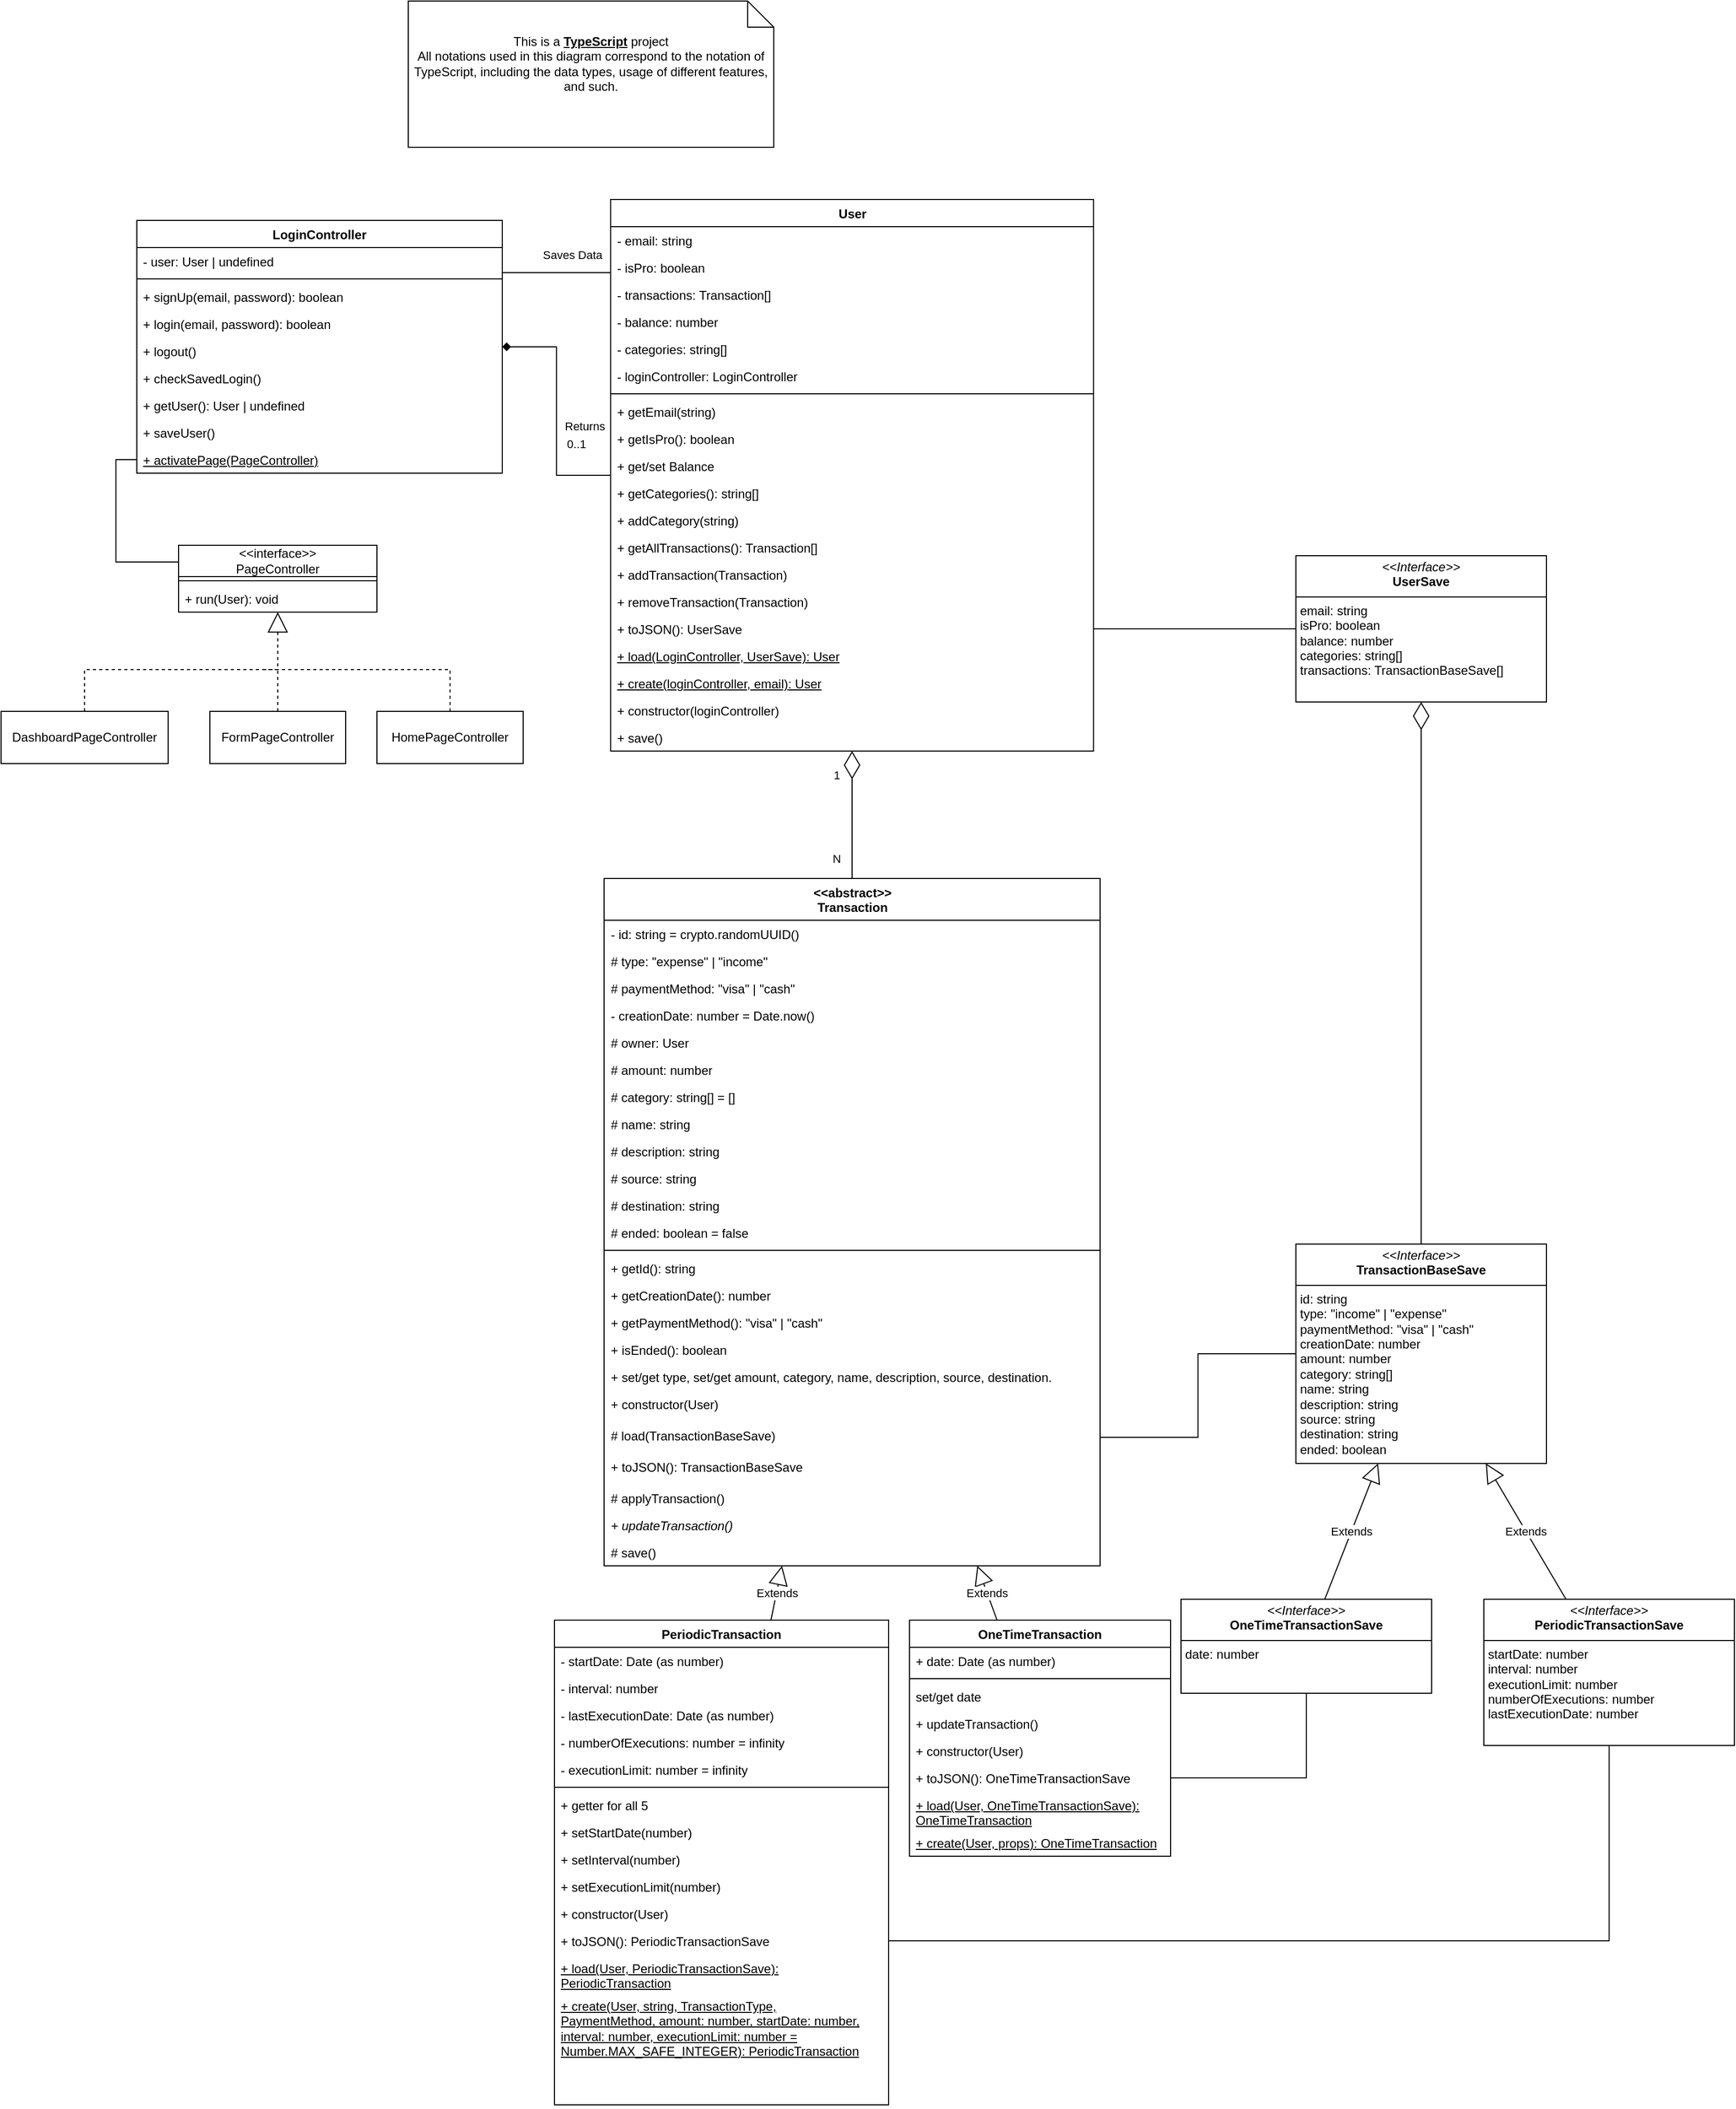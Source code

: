 <mxfile version="24.4.2" type="github">
  <diagram id="C5RBs43oDa-KdzZeNtuy" name="Page-1">
    <mxGraphModel dx="2116" dy="933" grid="1" gridSize="10" guides="1" tooltips="1" connect="1" arrows="1" fold="1" page="1" pageScale="1" pageWidth="827" pageHeight="1169" math="0" shadow="0">
      <root>
        <mxCell id="WIyWlLk6GJQsqaUBKTNV-0" />
        <mxCell id="WIyWlLk6GJQsqaUBKTNV-1" parent="WIyWlLk6GJQsqaUBKTNV-0" />
        <mxCell id="qeCgsQrjXM8rQXqWp_c4-9" value="&amp;lt;&amp;lt;abstract&amp;gt;&amp;gt;&lt;br&gt;Transaction" style="swimlane;fontStyle=1;align=center;verticalAlign=top;childLayout=stackLayout;horizontal=1;startSize=40;horizontalStack=0;resizeParent=1;resizeParentMax=0;resizeLast=0;collapsible=1;marginBottom=0;whiteSpace=wrap;html=1;" parent="WIyWlLk6GJQsqaUBKTNV-1" vertex="1">
          <mxGeometry x="237.5" y="840" width="475" height="658" as="geometry" />
        </mxCell>
        <mxCell id="qeCgsQrjXM8rQXqWp_c4-39" value="- id: string = crypto.randomUUID()" style="text;strokeColor=none;fillColor=none;align=left;verticalAlign=top;spacingLeft=4;spacingRight=4;overflow=hidden;rotatable=0;points=[[0,0.5],[1,0.5]];portConstraint=eastwest;whiteSpace=wrap;html=1;" parent="qeCgsQrjXM8rQXqWp_c4-9" vertex="1">
          <mxGeometry y="40" width="475" height="26" as="geometry" />
        </mxCell>
        <mxCell id="qeCgsQrjXM8rQXqWp_c4-34" value="# type: &quot;expense&quot; | &quot;income&quot;" style="text;strokeColor=none;fillColor=none;align=left;verticalAlign=top;spacingLeft=4;spacingRight=4;overflow=hidden;rotatable=0;points=[[0,0.5],[1,0.5]];portConstraint=eastwest;whiteSpace=wrap;html=1;" parent="qeCgsQrjXM8rQXqWp_c4-9" vertex="1">
          <mxGeometry y="66" width="475" height="26" as="geometry" />
        </mxCell>
        <mxCell id="qeCgsQrjXM8rQXqWp_c4-33" value="# paymentMethod: &quot;visa&quot; | &quot;cash&quot;" style="text;strokeColor=none;fillColor=none;align=left;verticalAlign=top;spacingLeft=4;spacingRight=4;overflow=hidden;rotatable=0;points=[[0,0.5],[1,0.5]];portConstraint=eastwest;whiteSpace=wrap;html=1;" parent="qeCgsQrjXM8rQXqWp_c4-9" vertex="1">
          <mxGeometry y="92" width="475" height="26" as="geometry" />
        </mxCell>
        <mxCell id="qeCgsQrjXM8rQXqWp_c4-4" value="- creationDate: number = Date.now()" style="text;strokeColor=none;fillColor=none;align=left;verticalAlign=top;spacingLeft=4;spacingRight=4;overflow=hidden;rotatable=0;points=[[0,0.5],[1,0.5]];portConstraint=eastwest;whiteSpace=wrap;html=1;" parent="qeCgsQrjXM8rQXqWp_c4-9" vertex="1">
          <mxGeometry y="118" width="475" height="26" as="geometry" />
        </mxCell>
        <mxCell id="qeCgsQrjXM8rQXqWp_c4-85" value="# owner: User" style="text;strokeColor=none;fillColor=none;align=left;verticalAlign=top;spacingLeft=4;spacingRight=4;overflow=hidden;rotatable=0;points=[[0,0.5],[1,0.5]];portConstraint=eastwest;whiteSpace=wrap;html=1;" parent="qeCgsQrjXM8rQXqWp_c4-9" vertex="1">
          <mxGeometry y="144" width="475" height="26" as="geometry" />
        </mxCell>
        <mxCell id="qeCgsQrjXM8rQXqWp_c4-10" value="# amount: number" style="text;strokeColor=none;fillColor=none;align=left;verticalAlign=top;spacingLeft=4;spacingRight=4;overflow=hidden;rotatable=0;points=[[0,0.5],[1,0.5]];portConstraint=eastwest;whiteSpace=wrap;html=1;" parent="qeCgsQrjXM8rQXqWp_c4-9" vertex="1">
          <mxGeometry y="170" width="475" height="26" as="geometry" />
        </mxCell>
        <mxCell id="qeCgsQrjXM8rQXqWp_c4-32" value="# category: string[] = []" style="text;strokeColor=none;fillColor=none;align=left;verticalAlign=top;spacingLeft=4;spacingRight=4;overflow=hidden;rotatable=0;points=[[0,0.5],[1,0.5]];portConstraint=eastwest;whiteSpace=wrap;html=1;" parent="qeCgsQrjXM8rQXqWp_c4-9" vertex="1">
          <mxGeometry y="196" width="475" height="26" as="geometry" />
        </mxCell>
        <mxCell id="qeCgsQrjXM8rQXqWp_c4-35" value="# name: string" style="text;strokeColor=none;fillColor=none;align=left;verticalAlign=top;spacingLeft=4;spacingRight=4;overflow=hidden;rotatable=0;points=[[0,0.5],[1,0.5]];portConstraint=eastwest;whiteSpace=wrap;html=1;" parent="qeCgsQrjXM8rQXqWp_c4-9" vertex="1">
          <mxGeometry y="222" width="475" height="26" as="geometry" />
        </mxCell>
        <mxCell id="qeCgsQrjXM8rQXqWp_c4-36" value="# description: string" style="text;strokeColor=none;fillColor=none;align=left;verticalAlign=top;spacingLeft=4;spacingRight=4;overflow=hidden;rotatable=0;points=[[0,0.5],[1,0.5]];portConstraint=eastwest;whiteSpace=wrap;html=1;" parent="qeCgsQrjXM8rQXqWp_c4-9" vertex="1">
          <mxGeometry y="248" width="475" height="26" as="geometry" />
        </mxCell>
        <mxCell id="qeCgsQrjXM8rQXqWp_c4-37" value="# source: string" style="text;strokeColor=none;fillColor=none;align=left;verticalAlign=top;spacingLeft=4;spacingRight=4;overflow=hidden;rotatable=0;points=[[0,0.5],[1,0.5]];portConstraint=eastwest;whiteSpace=wrap;html=1;" parent="qeCgsQrjXM8rQXqWp_c4-9" vertex="1">
          <mxGeometry y="274" width="475" height="26" as="geometry" />
        </mxCell>
        <mxCell id="qeCgsQrjXM8rQXqWp_c4-38" value="# destination: string" style="text;strokeColor=none;fillColor=none;align=left;verticalAlign=top;spacingLeft=4;spacingRight=4;overflow=hidden;rotatable=0;points=[[0,0.5],[1,0.5]];portConstraint=eastwest;whiteSpace=wrap;html=1;" parent="qeCgsQrjXM8rQXqWp_c4-9" vertex="1">
          <mxGeometry y="300" width="475" height="26" as="geometry" />
        </mxCell>
        <mxCell id="KKIXsnw3pcvj2r7BcClb-3" value="# ended: boolean = false" style="text;strokeColor=none;fillColor=none;align=left;verticalAlign=top;spacingLeft=4;spacingRight=4;overflow=hidden;rotatable=0;points=[[0,0.5],[1,0.5]];portConstraint=eastwest;whiteSpace=wrap;html=1;" parent="qeCgsQrjXM8rQXqWp_c4-9" vertex="1">
          <mxGeometry y="326" width="475" height="26" as="geometry" />
        </mxCell>
        <mxCell id="qeCgsQrjXM8rQXqWp_c4-11" value="" style="line;strokeWidth=1;fillColor=none;align=left;verticalAlign=middle;spacingTop=-1;spacingLeft=3;spacingRight=3;rotatable=0;labelPosition=right;points=[];portConstraint=eastwest;strokeColor=inherit;" parent="qeCgsQrjXM8rQXqWp_c4-9" vertex="1">
          <mxGeometry y="352" width="475" height="8" as="geometry" />
        </mxCell>
        <mxCell id="qeCgsQrjXM8rQXqWp_c4-79" value="+ getId(): string" style="text;strokeColor=none;fillColor=none;align=left;verticalAlign=top;spacingLeft=4;spacingRight=4;overflow=hidden;rotatable=0;points=[[0,0.5],[1,0.5]];portConstraint=eastwest;whiteSpace=wrap;html=1;" parent="qeCgsQrjXM8rQXqWp_c4-9" vertex="1">
          <mxGeometry y="360" width="475" height="26" as="geometry" />
        </mxCell>
        <mxCell id="qeCgsQrjXM8rQXqWp_c4-12" value="+ getCreationDate(): number" style="text;strokeColor=none;fillColor=none;align=left;verticalAlign=top;spacingLeft=4;spacingRight=4;overflow=hidden;rotatable=0;points=[[0,0.5],[1,0.5]];portConstraint=eastwest;whiteSpace=wrap;html=1;" parent="qeCgsQrjXM8rQXqWp_c4-9" vertex="1">
          <mxGeometry y="386" width="475" height="26" as="geometry" />
        </mxCell>
        <mxCell id="qeCgsQrjXM8rQXqWp_c4-80" value="+ getPaymentMethod(): &quot;visa&quot; | &quot;cash&quot;" style="text;strokeColor=none;fillColor=none;align=left;verticalAlign=top;spacingLeft=4;spacingRight=4;overflow=hidden;rotatable=0;points=[[0,0.5],[1,0.5]];portConstraint=eastwest;whiteSpace=wrap;html=1;" parent="qeCgsQrjXM8rQXqWp_c4-9" vertex="1">
          <mxGeometry y="412" width="475" height="26" as="geometry" />
        </mxCell>
        <mxCell id="KKIXsnw3pcvj2r7BcClb-4" value="+ isEnded(): boolean" style="text;strokeColor=none;fillColor=none;align=left;verticalAlign=top;spacingLeft=4;spacingRight=4;overflow=hidden;rotatable=0;points=[[0,0.5],[1,0.5]];portConstraint=eastwest;whiteSpace=wrap;html=1;" parent="qeCgsQrjXM8rQXqWp_c4-9" vertex="1">
          <mxGeometry y="438" width="475" height="26" as="geometry" />
        </mxCell>
        <mxCell id="qeCgsQrjXM8rQXqWp_c4-104" value="+ set/get type, set/get amount, category, name, description, source, destination." style="text;strokeColor=none;fillColor=none;align=left;verticalAlign=top;spacingLeft=4;spacingRight=4;overflow=hidden;rotatable=0;points=[[0,0.5],[1,0.5]];portConstraint=eastwest;whiteSpace=wrap;html=1;" parent="qeCgsQrjXM8rQXqWp_c4-9" vertex="1">
          <mxGeometry y="464" width="475" height="26" as="geometry" />
        </mxCell>
        <mxCell id="qeCgsQrjXM8rQXqWp_c4-84" value="+ constructor(User)" style="text;strokeColor=none;fillColor=none;align=left;verticalAlign=top;spacingLeft=4;spacingRight=4;overflow=hidden;rotatable=0;points=[[0,0.5],[1,0.5]];portConstraint=eastwest;whiteSpace=wrap;html=1;" parent="qeCgsQrjXM8rQXqWp_c4-9" vertex="1">
          <mxGeometry y="490" width="475" height="30" as="geometry" />
        </mxCell>
        <mxCell id="Cvs5bgIQsZd9wXdF9kbb-6" value="# load(TransactionBaseSave)" style="text;strokeColor=none;fillColor=none;align=left;verticalAlign=top;spacingLeft=4;spacingRight=4;overflow=hidden;rotatable=0;points=[[0,0.5],[1,0.5]];portConstraint=eastwest;whiteSpace=wrap;html=1;" vertex="1" parent="qeCgsQrjXM8rQXqWp_c4-9">
          <mxGeometry y="520" width="475" height="30" as="geometry" />
        </mxCell>
        <mxCell id="Cvs5bgIQsZd9wXdF9kbb-7" value="+ toJSON(): TransactionBaseSave" style="text;strokeColor=none;fillColor=none;align=left;verticalAlign=top;spacingLeft=4;spacingRight=4;overflow=hidden;rotatable=0;points=[[0,0.5],[1,0.5]];portConstraint=eastwest;whiteSpace=wrap;html=1;" vertex="1" parent="qeCgsQrjXM8rQXqWp_c4-9">
          <mxGeometry y="550" width="475" height="30" as="geometry" />
        </mxCell>
        <mxCell id="qeCgsQrjXM8rQXqWp_c4-83" value="# applyTransaction()" style="text;strokeColor=none;fillColor=none;align=left;verticalAlign=top;spacingLeft=4;spacingRight=4;overflow=hidden;rotatable=0;points=[[0,0.5],[1,0.5]];portConstraint=eastwest;whiteSpace=wrap;html=1;" parent="qeCgsQrjXM8rQXqWp_c4-9" vertex="1">
          <mxGeometry y="580" width="475" height="26" as="geometry" />
        </mxCell>
        <mxCell id="KKIXsnw3pcvj2r7BcClb-5" value="&lt;i&gt;+ updateTransaction()&lt;/i&gt;" style="text;strokeColor=none;fillColor=none;align=left;verticalAlign=top;spacingLeft=4;spacingRight=4;overflow=hidden;rotatable=0;points=[[0,0.5],[1,0.5]];portConstraint=eastwest;whiteSpace=wrap;html=1;" parent="qeCgsQrjXM8rQXqWp_c4-9" vertex="1">
          <mxGeometry y="606" width="475" height="26" as="geometry" />
        </mxCell>
        <mxCell id="qeCgsQrjXM8rQXqWp_c4-113" value="# save()" style="text;strokeColor=none;fillColor=none;align=left;verticalAlign=top;spacingLeft=4;spacingRight=4;overflow=hidden;rotatable=0;points=[[0,0.5],[1,0.5]];portConstraint=eastwest;whiteSpace=wrap;html=1;" parent="qeCgsQrjXM8rQXqWp_c4-9" vertex="1">
          <mxGeometry y="632" width="475" height="26" as="geometry" />
        </mxCell>
        <mxCell id="qeCgsQrjXM8rQXqWp_c4-40" value="User" style="swimlane;fontStyle=1;align=center;verticalAlign=top;childLayout=stackLayout;horizontal=1;startSize=26;horizontalStack=0;resizeParent=1;resizeParentMax=0;resizeLast=0;collapsible=1;marginBottom=0;whiteSpace=wrap;html=1;" parent="WIyWlLk6GJQsqaUBKTNV-1" vertex="1">
          <mxGeometry x="243.75" y="190" width="462.5" height="528" as="geometry" />
        </mxCell>
        <mxCell id="qeCgsQrjXM8rQXqWp_c4-41" value="- email: string" style="text;strokeColor=none;fillColor=none;align=left;verticalAlign=top;spacingLeft=4;spacingRight=4;overflow=hidden;rotatable=0;points=[[0,0.5],[1,0.5]];portConstraint=eastwest;whiteSpace=wrap;html=1;" parent="qeCgsQrjXM8rQXqWp_c4-40" vertex="1">
          <mxGeometry y="26" width="462.5" height="26" as="geometry" />
        </mxCell>
        <mxCell id="qeCgsQrjXM8rQXqWp_c4-45" value="- isPro: boolean" style="text;strokeColor=none;fillColor=none;align=left;verticalAlign=top;spacingLeft=4;spacingRight=4;overflow=hidden;rotatable=0;points=[[0,0.5],[1,0.5]];portConstraint=eastwest;whiteSpace=wrap;html=1;" parent="qeCgsQrjXM8rQXqWp_c4-40" vertex="1">
          <mxGeometry y="52" width="462.5" height="26" as="geometry" />
        </mxCell>
        <mxCell id="qeCgsQrjXM8rQXqWp_c4-46" value="- transactions: Transaction[]" style="text;strokeColor=none;fillColor=none;align=left;verticalAlign=top;spacingLeft=4;spacingRight=4;overflow=hidden;rotatable=0;points=[[0,0.5],[1,0.5]];portConstraint=eastwest;whiteSpace=wrap;html=1;" parent="qeCgsQrjXM8rQXqWp_c4-40" vertex="1">
          <mxGeometry y="78" width="462.5" height="26" as="geometry" />
        </mxCell>
        <mxCell id="qeCgsQrjXM8rQXqWp_c4-47" value="- balance: number" style="text;strokeColor=none;fillColor=none;align=left;verticalAlign=top;spacingLeft=4;spacingRight=4;overflow=hidden;rotatable=0;points=[[0,0.5],[1,0.5]];portConstraint=eastwest;whiteSpace=wrap;html=1;" parent="qeCgsQrjXM8rQXqWp_c4-40" vertex="1">
          <mxGeometry y="104" width="462.5" height="26" as="geometry" />
        </mxCell>
        <mxCell id="qeCgsQrjXM8rQXqWp_c4-51" value="- categories: string[]" style="text;strokeColor=none;fillColor=none;align=left;verticalAlign=top;spacingLeft=4;spacingRight=4;overflow=hidden;rotatable=0;points=[[0,0.5],[1,0.5]];portConstraint=eastwest;whiteSpace=wrap;html=1;" parent="qeCgsQrjXM8rQXqWp_c4-40" vertex="1">
          <mxGeometry y="130" width="462.5" height="26" as="geometry" />
        </mxCell>
        <mxCell id="qeCgsQrjXM8rQXqWp_c4-112" value="- loginController: LoginController" style="text;strokeColor=none;fillColor=none;align=left;verticalAlign=top;spacingLeft=4;spacingRight=4;overflow=hidden;rotatable=0;points=[[0,0.5],[1,0.5]];portConstraint=eastwest;whiteSpace=wrap;html=1;" parent="qeCgsQrjXM8rQXqWp_c4-40" vertex="1">
          <mxGeometry y="156" width="462.5" height="26" as="geometry" />
        </mxCell>
        <mxCell id="qeCgsQrjXM8rQXqWp_c4-42" value="" style="line;strokeWidth=1;fillColor=none;align=left;verticalAlign=middle;spacingTop=-1;spacingLeft=3;spacingRight=3;rotatable=0;labelPosition=right;points=[];portConstraint=eastwest;strokeColor=inherit;" parent="qeCgsQrjXM8rQXqWp_c4-40" vertex="1">
          <mxGeometry y="182" width="462.5" height="8" as="geometry" />
        </mxCell>
        <mxCell id="qeCgsQrjXM8rQXqWp_c4-43" value="+ getEmail(string)" style="text;strokeColor=none;fillColor=none;align=left;verticalAlign=top;spacingLeft=4;spacingRight=4;overflow=hidden;rotatable=0;points=[[0,0.5],[1,0.5]];portConstraint=eastwest;whiteSpace=wrap;html=1;" parent="qeCgsQrjXM8rQXqWp_c4-40" vertex="1">
          <mxGeometry y="190" width="462.5" height="26" as="geometry" />
        </mxCell>
        <mxCell id="qeCgsQrjXM8rQXqWp_c4-70" value="+ getIsPro(): boolean" style="text;strokeColor=none;fillColor=none;align=left;verticalAlign=top;spacingLeft=4;spacingRight=4;overflow=hidden;rotatable=0;points=[[0,0.5],[1,0.5]];portConstraint=eastwest;whiteSpace=wrap;html=1;" parent="qeCgsQrjXM8rQXqWp_c4-40" vertex="1">
          <mxGeometry y="216" width="462.5" height="26" as="geometry" />
        </mxCell>
        <mxCell id="qeCgsQrjXM8rQXqWp_c4-73" value="+ get/set Balance" style="text;strokeColor=none;fillColor=none;align=left;verticalAlign=top;spacingLeft=4;spacingRight=4;overflow=hidden;rotatable=0;points=[[0,0.5],[1,0.5]];portConstraint=eastwest;whiteSpace=wrap;html=1;" parent="qeCgsQrjXM8rQXqWp_c4-40" vertex="1">
          <mxGeometry y="242" width="462.5" height="26" as="geometry" />
        </mxCell>
        <mxCell id="qeCgsQrjXM8rQXqWp_c4-74" value="+ getCategories(): string[]" style="text;strokeColor=none;fillColor=none;align=left;verticalAlign=top;spacingLeft=4;spacingRight=4;overflow=hidden;rotatable=0;points=[[0,0.5],[1,0.5]];portConstraint=eastwest;whiteSpace=wrap;html=1;" parent="qeCgsQrjXM8rQXqWp_c4-40" vertex="1">
          <mxGeometry y="268" width="462.5" height="26" as="geometry" />
        </mxCell>
        <mxCell id="qeCgsQrjXM8rQXqWp_c4-75" value="+ addCategory(string)" style="text;strokeColor=none;fillColor=none;align=left;verticalAlign=top;spacingLeft=4;spacingRight=4;overflow=hidden;rotatable=0;points=[[0,0.5],[1,0.5]];portConstraint=eastwest;whiteSpace=wrap;html=1;" parent="qeCgsQrjXM8rQXqWp_c4-40" vertex="1">
          <mxGeometry y="294" width="462.5" height="26" as="geometry" />
        </mxCell>
        <mxCell id="qeCgsQrjXM8rQXqWp_c4-72" value="+ getAllTransactions(): Transaction[]" style="text;strokeColor=none;fillColor=none;align=left;verticalAlign=top;spacingLeft=4;spacingRight=4;overflow=hidden;rotatable=0;points=[[0,0.5],[1,0.5]];portConstraint=eastwest;whiteSpace=wrap;html=1;" parent="qeCgsQrjXM8rQXqWp_c4-40" vertex="1">
          <mxGeometry y="320" width="462.5" height="26" as="geometry" />
        </mxCell>
        <mxCell id="qeCgsQrjXM8rQXqWp_c4-76" value="+ addTransaction(Transaction)" style="text;strokeColor=none;fillColor=none;align=left;verticalAlign=top;spacingLeft=4;spacingRight=4;overflow=hidden;rotatable=0;points=[[0,0.5],[1,0.5]];portConstraint=eastwest;whiteSpace=wrap;html=1;" parent="qeCgsQrjXM8rQXqWp_c4-40" vertex="1">
          <mxGeometry y="346" width="462.5" height="26" as="geometry" />
        </mxCell>
        <mxCell id="qeCgsQrjXM8rQXqWp_c4-77" value="+ removeTransaction(Transaction)" style="text;strokeColor=none;fillColor=none;align=left;verticalAlign=top;spacingLeft=4;spacingRight=4;overflow=hidden;rotatable=0;points=[[0,0.5],[1,0.5]];portConstraint=eastwest;whiteSpace=wrap;html=1;" parent="qeCgsQrjXM8rQXqWp_c4-40" vertex="1">
          <mxGeometry y="372" width="462.5" height="26" as="geometry" />
        </mxCell>
        <mxCell id="Cvs5bgIQsZd9wXdF9kbb-0" value="+ toJSON(): UserSave" style="text;strokeColor=none;fillColor=none;align=left;verticalAlign=top;spacingLeft=4;spacingRight=4;overflow=hidden;rotatable=0;points=[[0,0.5],[1,0.5]];portConstraint=eastwest;whiteSpace=wrap;html=1;" vertex="1" parent="qeCgsQrjXM8rQXqWp_c4-40">
          <mxGeometry y="398" width="462.5" height="26" as="geometry" />
        </mxCell>
        <mxCell id="Cvs5bgIQsZd9wXdF9kbb-2" value="&lt;u&gt;+ load(LoginController, UserSave): User&lt;/u&gt;" style="text;strokeColor=none;fillColor=none;align=left;verticalAlign=top;spacingLeft=4;spacingRight=4;overflow=hidden;rotatable=0;points=[[0,0.5],[1,0.5]];portConstraint=eastwest;whiteSpace=wrap;html=1;" vertex="1" parent="qeCgsQrjXM8rQXqWp_c4-40">
          <mxGeometry y="424" width="462.5" height="26" as="geometry" />
        </mxCell>
        <mxCell id="KKIXsnw3pcvj2r7BcClb-0" value="&lt;u&gt;+ create(loginController, email): User&lt;/u&gt;" style="text;strokeColor=none;fillColor=none;align=left;verticalAlign=top;spacingLeft=4;spacingRight=4;overflow=hidden;rotatable=0;points=[[0,0.5],[1,0.5]];portConstraint=eastwest;whiteSpace=wrap;html=1;" parent="qeCgsQrjXM8rQXqWp_c4-40" vertex="1">
          <mxGeometry y="450" width="462.5" height="26" as="geometry" />
        </mxCell>
        <mxCell id="qeCgsQrjXM8rQXqWp_c4-102" value="+ constructor(loginController&lt;span style=&quot;background-color: initial;&quot;&gt;)&lt;/span&gt;" style="text;strokeColor=none;fillColor=none;align=left;verticalAlign=top;spacingLeft=4;spacingRight=4;overflow=hidden;rotatable=0;points=[[0,0.5],[1,0.5]];portConstraint=eastwest;whiteSpace=wrap;html=1;" parent="qeCgsQrjXM8rQXqWp_c4-40" vertex="1">
          <mxGeometry y="476" width="462.5" height="26" as="geometry" />
        </mxCell>
        <mxCell id="qeCgsQrjXM8rQXqWp_c4-114" value="+ save&lt;span style=&quot;background-color: initial;&quot;&gt;()&lt;/span&gt;" style="text;strokeColor=none;fillColor=none;align=left;verticalAlign=top;spacingLeft=4;spacingRight=4;overflow=hidden;rotatable=0;points=[[0,0.5],[1,0.5]];portConstraint=eastwest;whiteSpace=wrap;html=1;" parent="qeCgsQrjXM8rQXqWp_c4-40" vertex="1">
          <mxGeometry y="502" width="462.5" height="26" as="geometry" />
        </mxCell>
        <mxCell id="qeCgsQrjXM8rQXqWp_c4-50" value="" style="endArrow=diamondThin;endFill=0;endSize=24;html=1;rounded=0;" parent="WIyWlLk6GJQsqaUBKTNV-1" source="qeCgsQrjXM8rQXqWp_c4-9" target="qeCgsQrjXM8rQXqWp_c4-40" edge="1">
          <mxGeometry width="160" relative="1" as="geometry">
            <mxPoint x="360" y="500" as="sourcePoint" />
            <mxPoint x="520" y="500" as="targetPoint" />
          </mxGeometry>
        </mxCell>
        <mxCell id="qeCgsQrjXM8rQXqWp_c4-97" value="1" style="edgeLabel;html=1;align=center;verticalAlign=middle;resizable=0;points=[];" parent="qeCgsQrjXM8rQXqWp_c4-50" vertex="1" connectable="0">
          <mxGeometry x="0.782" relative="1" as="geometry">
            <mxPoint x="-15" y="9" as="offset" />
          </mxGeometry>
        </mxCell>
        <mxCell id="qeCgsQrjXM8rQXqWp_c4-98" value="N" style="edgeLabel;html=1;align=center;verticalAlign=middle;resizable=0;points=[];" parent="qeCgsQrjXM8rQXqWp_c4-50" vertex="1" connectable="0">
          <mxGeometry x="-0.873" y="-1" relative="1" as="geometry">
            <mxPoint x="-16" y="-12" as="offset" />
          </mxGeometry>
        </mxCell>
        <mxCell id="qeCgsQrjXM8rQXqWp_c4-52" value="PeriodicTransaction" style="swimlane;fontStyle=1;align=center;verticalAlign=top;childLayout=stackLayout;horizontal=1;startSize=26;horizontalStack=0;resizeParent=1;resizeParentMax=0;resizeLast=0;collapsible=1;marginBottom=0;whiteSpace=wrap;html=1;" parent="WIyWlLk6GJQsqaUBKTNV-1" vertex="1">
          <mxGeometry x="190" y="1550" width="320" height="464" as="geometry" />
        </mxCell>
        <mxCell id="qeCgsQrjXM8rQXqWp_c4-53" value="- startDate: Date (as number)" style="text;strokeColor=none;fillColor=none;align=left;verticalAlign=top;spacingLeft=4;spacingRight=4;overflow=hidden;rotatable=0;points=[[0,0.5],[1,0.5]];portConstraint=eastwest;whiteSpace=wrap;html=1;" parent="qeCgsQrjXM8rQXqWp_c4-52" vertex="1">
          <mxGeometry y="26" width="320" height="26" as="geometry" />
        </mxCell>
        <mxCell id="qeCgsQrjXM8rQXqWp_c4-56" value="- interval: number" style="text;strokeColor=none;fillColor=none;align=left;verticalAlign=top;spacingLeft=4;spacingRight=4;overflow=hidden;rotatable=0;points=[[0,0.5],[1,0.5]];portConstraint=eastwest;whiteSpace=wrap;html=1;" parent="qeCgsQrjXM8rQXqWp_c4-52" vertex="1">
          <mxGeometry y="52" width="320" height="26" as="geometry" />
        </mxCell>
        <mxCell id="KKIXsnw3pcvj2r7BcClb-2" value="- lastExecutionDate: Date (as number)" style="text;strokeColor=none;fillColor=none;align=left;verticalAlign=top;spacingLeft=4;spacingRight=4;overflow=hidden;rotatable=0;points=[[0,0.5],[1,0.5]];portConstraint=eastwest;whiteSpace=wrap;html=1;" parent="qeCgsQrjXM8rQXqWp_c4-52" vertex="1">
          <mxGeometry y="78" width="320" height="26" as="geometry" />
        </mxCell>
        <mxCell id="KKIXsnw3pcvj2r7BcClb-1" value="- numberOfExecutions: number = infinity" style="text;strokeColor=none;fillColor=none;align=left;verticalAlign=top;spacingLeft=4;spacingRight=4;overflow=hidden;rotatable=0;points=[[0,0.5],[1,0.5]];portConstraint=eastwest;whiteSpace=wrap;html=1;" parent="qeCgsQrjXM8rQXqWp_c4-52" vertex="1">
          <mxGeometry y="104" width="320" height="26" as="geometry" />
        </mxCell>
        <mxCell id="qeCgsQrjXM8rQXqWp_c4-57" value="- executionLimit: number = infinity" style="text;strokeColor=none;fillColor=none;align=left;verticalAlign=top;spacingLeft=4;spacingRight=4;overflow=hidden;rotatable=0;points=[[0,0.5],[1,0.5]];portConstraint=eastwest;whiteSpace=wrap;html=1;" parent="qeCgsQrjXM8rQXqWp_c4-52" vertex="1">
          <mxGeometry y="130" width="320" height="26" as="geometry" />
        </mxCell>
        <mxCell id="qeCgsQrjXM8rQXqWp_c4-54" value="" style="line;strokeWidth=1;fillColor=none;align=left;verticalAlign=middle;spacingTop=-1;spacingLeft=3;spacingRight=3;rotatable=0;labelPosition=right;points=[];portConstraint=eastwest;strokeColor=inherit;" parent="qeCgsQrjXM8rQXqWp_c4-52" vertex="1">
          <mxGeometry y="156" width="320" height="8" as="geometry" />
        </mxCell>
        <mxCell id="qeCgsQrjXM8rQXqWp_c4-86" value="+ getter for all 5" style="text;strokeColor=none;fillColor=none;align=left;verticalAlign=top;spacingLeft=4;spacingRight=4;overflow=hidden;rotatable=0;points=[[0,0.5],[1,0.5]];portConstraint=eastwest;whiteSpace=wrap;html=1;" parent="qeCgsQrjXM8rQXqWp_c4-52" vertex="1">
          <mxGeometry y="164" width="320" height="26" as="geometry" />
        </mxCell>
        <mxCell id="Cvs5bgIQsZd9wXdF9kbb-21" value="+ setStartDate(number)" style="text;strokeColor=none;fillColor=none;align=left;verticalAlign=top;spacingLeft=4;spacingRight=4;overflow=hidden;rotatable=0;points=[[0,0.5],[1,0.5]];portConstraint=eastwest;whiteSpace=wrap;html=1;" vertex="1" parent="qeCgsQrjXM8rQXqWp_c4-52">
          <mxGeometry y="190" width="320" height="26" as="geometry" />
        </mxCell>
        <mxCell id="KKIXsnw3pcvj2r7BcClb-6" value="+ setInterval(number)" style="text;strokeColor=none;fillColor=none;align=left;verticalAlign=top;spacingLeft=4;spacingRight=4;overflow=hidden;rotatable=0;points=[[0,0.5],[1,0.5]];portConstraint=eastwest;whiteSpace=wrap;html=1;" parent="qeCgsQrjXM8rQXqWp_c4-52" vertex="1">
          <mxGeometry y="216" width="320" height="26" as="geometry" />
        </mxCell>
        <mxCell id="KKIXsnw3pcvj2r7BcClb-7" value="+ setExecutionLimit(number)" style="text;strokeColor=none;fillColor=none;align=left;verticalAlign=top;spacingLeft=4;spacingRight=4;overflow=hidden;rotatable=0;points=[[0,0.5],[1,0.5]];portConstraint=eastwest;whiteSpace=wrap;html=1;" parent="qeCgsQrjXM8rQXqWp_c4-52" vertex="1">
          <mxGeometry y="242" width="320" height="26" as="geometry" />
        </mxCell>
        <mxCell id="Cvs5bgIQsZd9wXdF9kbb-22" value="+ constructor(User)" style="text;strokeColor=none;fillColor=none;align=left;verticalAlign=top;spacingLeft=4;spacingRight=4;overflow=hidden;rotatable=0;points=[[0,0.5],[1,0.5]];portConstraint=eastwest;whiteSpace=wrap;html=1;" vertex="1" parent="qeCgsQrjXM8rQXqWp_c4-52">
          <mxGeometry y="268" width="320" height="26" as="geometry" />
        </mxCell>
        <mxCell id="Cvs5bgIQsZd9wXdF9kbb-23" value="+ toJSON(): PeriodicTransactionSave" style="text;strokeColor=none;fillColor=none;align=left;verticalAlign=top;spacingLeft=4;spacingRight=4;overflow=hidden;rotatable=0;points=[[0,0.5],[1,0.5]];portConstraint=eastwest;whiteSpace=wrap;html=1;" vertex="1" parent="qeCgsQrjXM8rQXqWp_c4-52">
          <mxGeometry y="294" width="320" height="26" as="geometry" />
        </mxCell>
        <mxCell id="Cvs5bgIQsZd9wXdF9kbb-26" value="&lt;u&gt;+ load(User, PeriodicTransactionSave): PeriodicTransaction&lt;/u&gt;" style="text;strokeColor=none;fillColor=none;align=left;verticalAlign=top;spacingLeft=4;spacingRight=4;overflow=hidden;rotatable=0;points=[[0,0.5],[1,0.5]];portConstraint=eastwest;whiteSpace=wrap;html=1;" vertex="1" parent="qeCgsQrjXM8rQXqWp_c4-52">
          <mxGeometry y="320" width="320" height="36" as="geometry" />
        </mxCell>
        <mxCell id="KKIXsnw3pcvj2r7BcClb-9" value="&lt;div&gt;&lt;u&gt;+ create(User, string, TransactionType, PaymentMethod,&amp;nbsp;&lt;span style=&quot;background-color: initial;&quot;&gt;amount: number, startDate: number, interval: number, executionLimit: number = Number.MAX_SAFE_INTEGER&lt;/span&gt;&lt;span style=&quot;background-color: initial;&quot;&gt;): PeriodicTransaction&lt;/span&gt;&lt;/u&gt;&lt;/div&gt;" style="text;strokeColor=none;fillColor=none;align=left;verticalAlign=top;spacingLeft=4;spacingRight=4;overflow=hidden;rotatable=0;points=[[0,0.5],[1,0.5]];portConstraint=eastwest;whiteSpace=wrap;html=1;" parent="qeCgsQrjXM8rQXqWp_c4-52" vertex="1">
          <mxGeometry y="356" width="320" height="108" as="geometry" />
        </mxCell>
        <mxCell id="qeCgsQrjXM8rQXqWp_c4-58" value="OneTime&lt;span style=&quot;background-color: initial;&quot;&gt;Transaction&lt;/span&gt;" style="swimlane;fontStyle=1;align=center;verticalAlign=top;childLayout=stackLayout;horizontal=1;startSize=26;horizontalStack=0;resizeParent=1;resizeParentMax=0;resizeLast=0;collapsible=1;marginBottom=0;whiteSpace=wrap;html=1;" parent="WIyWlLk6GJQsqaUBKTNV-1" vertex="1">
          <mxGeometry x="530" y="1550" width="250" height="226" as="geometry" />
        </mxCell>
        <mxCell id="qeCgsQrjXM8rQXqWp_c4-59" value="+ date: Date (as number)" style="text;strokeColor=none;fillColor=none;align=left;verticalAlign=top;spacingLeft=4;spacingRight=4;overflow=hidden;rotatable=0;points=[[0,0.5],[1,0.5]];portConstraint=eastwest;whiteSpace=wrap;html=1;" parent="qeCgsQrjXM8rQXqWp_c4-58" vertex="1">
          <mxGeometry y="26" width="250" height="26" as="geometry" />
        </mxCell>
        <mxCell id="qeCgsQrjXM8rQXqWp_c4-62" value="" style="line;strokeWidth=1;fillColor=none;align=left;verticalAlign=middle;spacingTop=-1;spacingLeft=3;spacingRight=3;rotatable=0;labelPosition=right;points=[];portConstraint=eastwest;strokeColor=inherit;" parent="qeCgsQrjXM8rQXqWp_c4-58" vertex="1">
          <mxGeometry y="52" width="250" height="8" as="geometry" />
        </mxCell>
        <mxCell id="qeCgsQrjXM8rQXqWp_c4-63" value="set/get date" style="text;strokeColor=none;fillColor=none;align=left;verticalAlign=top;spacingLeft=4;spacingRight=4;overflow=hidden;rotatable=0;points=[[0,0.5],[1,0.5]];portConstraint=eastwest;whiteSpace=wrap;html=1;" parent="qeCgsQrjXM8rQXqWp_c4-58" vertex="1">
          <mxGeometry y="60" width="250" height="26" as="geometry" />
        </mxCell>
        <mxCell id="Cvs5bgIQsZd9wXdF9kbb-16" value="+ updateTransaction()" style="text;strokeColor=none;fillColor=none;align=left;verticalAlign=top;spacingLeft=4;spacingRight=4;overflow=hidden;rotatable=0;points=[[0,0.5],[1,0.5]];portConstraint=eastwest;whiteSpace=wrap;html=1;" vertex="1" parent="qeCgsQrjXM8rQXqWp_c4-58">
          <mxGeometry y="86" width="250" height="26" as="geometry" />
        </mxCell>
        <mxCell id="Cvs5bgIQsZd9wXdF9kbb-17" value="+ constructor(User)" style="text;strokeColor=none;fillColor=none;align=left;verticalAlign=top;spacingLeft=4;spacingRight=4;overflow=hidden;rotatable=0;points=[[0,0.5],[1,0.5]];portConstraint=eastwest;whiteSpace=wrap;html=1;" vertex="1" parent="qeCgsQrjXM8rQXqWp_c4-58">
          <mxGeometry y="112" width="250" height="26" as="geometry" />
        </mxCell>
        <mxCell id="Cvs5bgIQsZd9wXdF9kbb-18" value="+ toJSON(): OneTimeTransactionSave" style="text;strokeColor=none;fillColor=none;align=left;verticalAlign=top;spacingLeft=4;spacingRight=4;overflow=hidden;rotatable=0;points=[[0,0.5],[1,0.5]];portConstraint=eastwest;whiteSpace=wrap;html=1;" vertex="1" parent="qeCgsQrjXM8rQXqWp_c4-58">
          <mxGeometry y="138" width="250" height="26" as="geometry" />
        </mxCell>
        <mxCell id="Cvs5bgIQsZd9wXdF9kbb-25" value="&lt;u&gt;+ load(User, OneTimeTransactionSave): OneTimeTransaction&lt;/u&gt;" style="text;strokeColor=none;fillColor=none;align=left;verticalAlign=top;spacingLeft=4;spacingRight=4;overflow=hidden;rotatable=0;points=[[0,0.5],[1,0.5]];portConstraint=eastwest;whiteSpace=wrap;html=1;" vertex="1" parent="qeCgsQrjXM8rQXqWp_c4-58">
          <mxGeometry y="164" width="250" height="36" as="geometry" />
        </mxCell>
        <mxCell id="KKIXsnw3pcvj2r7BcClb-11" value="&lt;div&gt;&lt;u&gt;+ create(User, props&lt;/u&gt;&lt;u style=&quot;background-color: initial;&quot;&gt;): OneTimeTransaction&lt;/u&gt;&lt;/div&gt;" style="text;strokeColor=none;fillColor=none;align=left;verticalAlign=top;spacingLeft=4;spacingRight=4;overflow=hidden;rotatable=0;points=[[0,0.5],[1,0.5]];portConstraint=eastwest;whiteSpace=wrap;html=1;" parent="qeCgsQrjXM8rQXqWp_c4-58" vertex="1">
          <mxGeometry y="200" width="250" height="26" as="geometry" />
        </mxCell>
        <mxCell id="qeCgsQrjXM8rQXqWp_c4-66" value="Extends" style="endArrow=block;endSize=16;endFill=0;html=1;rounded=0;" parent="WIyWlLk6GJQsqaUBKTNV-1" source="qeCgsQrjXM8rQXqWp_c4-52" target="qeCgsQrjXM8rQXqWp_c4-9" edge="1">
          <mxGeometry width="160" relative="1" as="geometry">
            <mxPoint x="390" y="1270" as="sourcePoint" />
            <mxPoint x="550" y="1270" as="targetPoint" />
          </mxGeometry>
        </mxCell>
        <mxCell id="qeCgsQrjXM8rQXqWp_c4-67" value="Extends" style="endArrow=block;endSize=16;endFill=0;html=1;rounded=0;" parent="WIyWlLk6GJQsqaUBKTNV-1" source="qeCgsQrjXM8rQXqWp_c4-58" target="qeCgsQrjXM8rQXqWp_c4-9" edge="1">
          <mxGeometry width="160" relative="1" as="geometry">
            <mxPoint x="395" y="1438" as="sourcePoint" />
            <mxPoint x="555" y="1438" as="targetPoint" />
          </mxGeometry>
        </mxCell>
        <mxCell id="qeCgsQrjXM8rQXqWp_c4-87" value="LoginController" style="swimlane;fontStyle=1;align=center;verticalAlign=top;childLayout=stackLayout;horizontal=1;startSize=26;horizontalStack=0;resizeParent=1;resizeParentMax=0;resizeLast=0;collapsible=1;marginBottom=0;whiteSpace=wrap;html=1;" parent="WIyWlLk6GJQsqaUBKTNV-1" vertex="1">
          <mxGeometry x="-210" y="210" width="350" height="242" as="geometry" />
        </mxCell>
        <mxCell id="qeCgsQrjXM8rQXqWp_c4-92" value="- user: User | undefined" style="text;strokeColor=none;fillColor=none;align=left;verticalAlign=top;spacingLeft=4;spacingRight=4;overflow=hidden;rotatable=0;points=[[0,0.5],[1,0.5]];portConstraint=eastwest;whiteSpace=wrap;html=1;" parent="qeCgsQrjXM8rQXqWp_c4-87" vertex="1">
          <mxGeometry y="26" width="350" height="26" as="geometry" />
        </mxCell>
        <mxCell id="qeCgsQrjXM8rQXqWp_c4-89" value="" style="line;strokeWidth=1;fillColor=none;align=left;verticalAlign=middle;spacingTop=-1;spacingLeft=3;spacingRight=3;rotatable=0;labelPosition=right;points=[];portConstraint=eastwest;strokeColor=inherit;" parent="qeCgsQrjXM8rQXqWp_c4-87" vertex="1">
          <mxGeometry y="52" width="350" height="8" as="geometry" />
        </mxCell>
        <mxCell id="qeCgsQrjXM8rQXqWp_c4-99" value="+ signUp(email, password): boolean" style="text;strokeColor=none;fillColor=none;align=left;verticalAlign=top;spacingLeft=4;spacingRight=4;overflow=hidden;rotatable=0;points=[[0,0.5],[1,0.5]];portConstraint=eastwest;whiteSpace=wrap;html=1;" parent="qeCgsQrjXM8rQXqWp_c4-87" vertex="1">
          <mxGeometry y="60" width="350" height="26" as="geometry" />
        </mxCell>
        <mxCell id="qeCgsQrjXM8rQXqWp_c4-91" value="+ login(email, password): boolean" style="text;strokeColor=none;fillColor=none;align=left;verticalAlign=top;spacingLeft=4;spacingRight=4;overflow=hidden;rotatable=0;points=[[0,0.5],[1,0.5]];portConstraint=eastwest;whiteSpace=wrap;html=1;" parent="qeCgsQrjXM8rQXqWp_c4-87" vertex="1">
          <mxGeometry y="86" width="350" height="26" as="geometry" />
        </mxCell>
        <mxCell id="qeCgsQrjXM8rQXqWp_c4-93" value="+ logout()" style="text;strokeColor=none;fillColor=none;align=left;verticalAlign=top;spacingLeft=4;spacingRight=4;overflow=hidden;rotatable=0;points=[[0,0.5],[1,0.5]];portConstraint=eastwest;whiteSpace=wrap;html=1;" parent="qeCgsQrjXM8rQXqWp_c4-87" vertex="1">
          <mxGeometry y="112" width="350" height="26" as="geometry" />
        </mxCell>
        <mxCell id="qeCgsQrjXM8rQXqWp_c4-94" value="+ checkSavedLogin()" style="text;strokeColor=none;fillColor=none;align=left;verticalAlign=top;spacingLeft=4;spacingRight=4;overflow=hidden;rotatable=0;points=[[0,0.5],[1,0.5]];portConstraint=eastwest;whiteSpace=wrap;html=1;" parent="qeCgsQrjXM8rQXqWp_c4-87" vertex="1">
          <mxGeometry y="138" width="350" height="26" as="geometry" />
        </mxCell>
        <mxCell id="qeCgsQrjXM8rQXqWp_c4-100" value="+ getUser(): User | undefined" style="text;strokeColor=none;fillColor=none;align=left;verticalAlign=top;spacingLeft=4;spacingRight=4;overflow=hidden;rotatable=0;points=[[0,0.5],[1,0.5]];portConstraint=eastwest;whiteSpace=wrap;html=1;" parent="qeCgsQrjXM8rQXqWp_c4-87" vertex="1">
          <mxGeometry y="164" width="350" height="26" as="geometry" />
        </mxCell>
        <mxCell id="qeCgsQrjXM8rQXqWp_c4-115" value="+ saveUser()" style="text;strokeColor=none;fillColor=none;align=left;verticalAlign=top;spacingLeft=4;spacingRight=4;overflow=hidden;rotatable=0;points=[[0,0.5],[1,0.5]];portConstraint=eastwest;whiteSpace=wrap;html=1;" parent="qeCgsQrjXM8rQXqWp_c4-87" vertex="1">
          <mxGeometry y="190" width="350" height="26" as="geometry" />
        </mxCell>
        <mxCell id="qeCgsQrjXM8rQXqWp_c4-117" value="&lt;u&gt;+ activatePage(PageController)&lt;/u&gt;" style="text;strokeColor=none;fillColor=none;align=left;verticalAlign=top;spacingLeft=4;spacingRight=4;overflow=hidden;rotatable=0;points=[[0,0.5],[1,0.5]];portConstraint=eastwest;whiteSpace=wrap;html=1;" parent="qeCgsQrjXM8rQXqWp_c4-87" vertex="1">
          <mxGeometry y="216" width="350" height="26" as="geometry" />
        </mxCell>
        <mxCell id="qeCgsQrjXM8rQXqWp_c4-95" value="Returns" style="endArrow=none;endFill=0;html=1;edgeStyle=orthogonalEdgeStyle;align=left;verticalAlign=top;rounded=0;startArrow=diamond;startFill=1;" parent="WIyWlLk6GJQsqaUBKTNV-1" source="qeCgsQrjXM8rQXqWp_c4-87" target="qeCgsQrjXM8rQXqWp_c4-40" edge="1">
          <mxGeometry x="0.015" y="6" relative="1" as="geometry">
            <mxPoint x="60" y="220" as="sourcePoint" />
            <mxPoint x="220" y="220" as="targetPoint" />
            <mxPoint as="offset" />
          </mxGeometry>
        </mxCell>
        <mxCell id="qeCgsQrjXM8rQXqWp_c4-96" value="0..1" style="edgeLabel;resizable=0;html=1;align=left;verticalAlign=bottom;" parent="qeCgsQrjXM8rQXqWp_c4-95" connectable="0" vertex="1">
          <mxGeometry x="-1" relative="1" as="geometry">
            <mxPoint x="60" y="101" as="offset" />
          </mxGeometry>
        </mxCell>
        <mxCell id="qeCgsQrjXM8rQXqWp_c4-109" value="Saves Data" style="endArrow=none;endFill=0;html=1;edgeStyle=orthogonalEdgeStyle;align=left;verticalAlign=top;rounded=0;" parent="WIyWlLk6GJQsqaUBKTNV-1" source="qeCgsQrjXM8rQXqWp_c4-40" target="qeCgsQrjXM8rQXqWp_c4-87" edge="1">
          <mxGeometry x="0.284" y="-30" relative="1" as="geometry">
            <mxPoint x="180" y="240" as="sourcePoint" />
            <mxPoint x="340" y="240" as="targetPoint" />
            <Array as="points">
              <mxPoint x="180" y="260" />
              <mxPoint x="180" y="260" />
            </Array>
            <mxPoint as="offset" />
          </mxGeometry>
        </mxCell>
        <mxCell id="qeCgsQrjXM8rQXqWp_c4-120" value="&amp;lt;&amp;lt;interface&amp;gt;&amp;gt;&lt;br&gt;PageController" style="swimlane;fontStyle=0;childLayout=stackLayout;horizontal=1;startSize=30;fillColor=none;horizontalStack=0;resizeParent=1;resizeParentMax=0;resizeLast=0;collapsible=1;marginBottom=0;whiteSpace=wrap;html=1;" parent="WIyWlLk6GJQsqaUBKTNV-1" vertex="1">
          <mxGeometry x="-170" y="521" width="190" height="64" as="geometry" />
        </mxCell>
        <mxCell id="qeCgsQrjXM8rQXqWp_c4-124" value="" style="line;strokeWidth=1;fillColor=none;align=left;verticalAlign=middle;spacingTop=-1;spacingLeft=3;spacingRight=3;rotatable=0;labelPosition=right;points=[];portConstraint=eastwest;strokeColor=inherit;" parent="qeCgsQrjXM8rQXqWp_c4-120" vertex="1">
          <mxGeometry y="30" width="190" height="8" as="geometry" />
        </mxCell>
        <mxCell id="qeCgsQrjXM8rQXqWp_c4-121" value="+ run(User): void" style="text;strokeColor=none;fillColor=none;align=left;verticalAlign=top;spacingLeft=4;spacingRight=4;overflow=hidden;rotatable=0;points=[[0,0.5],[1,0.5]];portConstraint=eastwest;whiteSpace=wrap;html=1;" parent="qeCgsQrjXM8rQXqWp_c4-120" vertex="1">
          <mxGeometry y="38" width="190" height="26" as="geometry" />
        </mxCell>
        <mxCell id="Cvs5bgIQsZd9wXdF9kbb-5" style="edgeStyle=orthogonalEdgeStyle;rounded=0;orthogonalLoop=1;jettySize=auto;html=1;endArrow=none;endFill=0;" edge="1" parent="WIyWlLk6GJQsqaUBKTNV-1" source="Cvs5bgIQsZd9wXdF9kbb-4" target="Cvs5bgIQsZd9wXdF9kbb-0">
          <mxGeometry relative="1" as="geometry" />
        </mxCell>
        <mxCell id="Cvs5bgIQsZd9wXdF9kbb-4" value="&lt;p style=&quot;margin:0px;margin-top:4px;text-align:center;&quot;&gt;&lt;i&gt;&amp;lt;&amp;lt;Interface&amp;gt;&amp;gt;&lt;/i&gt;&lt;br&gt;&lt;b&gt;UserSave&lt;/b&gt;&lt;/p&gt;&lt;hr size=&quot;1&quot; style=&quot;border-style:solid;&quot;&gt;&lt;p style=&quot;margin:0px;margin-left:4px;&quot;&gt;email: string&lt;br&gt;isPro: boolean&lt;/p&gt;&lt;p style=&quot;margin:0px;margin-left:4px;&quot;&gt;balance: number&lt;/p&gt;&lt;p style=&quot;margin:0px;margin-left:4px;&quot;&gt;categories: string[]&lt;/p&gt;&lt;p style=&quot;margin:0px;margin-left:4px;&quot;&gt;transactions: TransactionBaseSave[]&lt;/p&gt;" style="verticalAlign=top;align=left;overflow=fill;html=1;whiteSpace=wrap;" vertex="1" parent="WIyWlLk6GJQsqaUBKTNV-1">
          <mxGeometry x="900" y="531" width="240" height="140" as="geometry" />
        </mxCell>
        <mxCell id="Cvs5bgIQsZd9wXdF9kbb-11" style="edgeStyle=orthogonalEdgeStyle;rounded=0;orthogonalLoop=1;jettySize=auto;html=1;endArrow=none;endFill=0;" edge="1" parent="WIyWlLk6GJQsqaUBKTNV-1" source="Cvs5bgIQsZd9wXdF9kbb-8" target="Cvs5bgIQsZd9wXdF9kbb-6">
          <mxGeometry relative="1" as="geometry" />
        </mxCell>
        <mxCell id="Cvs5bgIQsZd9wXdF9kbb-8" value="&lt;p style=&quot;margin:0px;margin-top:4px;text-align:center;&quot;&gt;&lt;i&gt;&amp;lt;&amp;lt;Interface&amp;gt;&amp;gt;&lt;/i&gt;&lt;br&gt;&lt;b&gt;TransactionBaseSave&lt;/b&gt;&lt;/p&gt;&lt;hr size=&quot;1&quot; style=&quot;border-style:solid;&quot;&gt;&lt;p style=&quot;margin:0px;margin-left:4px;&quot;&gt;&lt;span style=&quot;background-color: initial;&quot;&gt;id: string&lt;/span&gt;&lt;br&gt;&lt;/p&gt;&lt;p style=&quot;margin:0px;margin-left:4px;&quot;&gt;&lt;span style=&quot;background-color: initial;&quot;&gt;type: &quot;income&quot; | &quot;expense&quot;&lt;/span&gt;&lt;/p&gt;&lt;p style=&quot;margin:0px;margin-left:4px;&quot;&gt;&lt;span style=&quot;background-color: initial;&quot;&gt;paymentMethod: &quot;visa&quot; | &quot;cash&quot;&lt;/span&gt;&lt;/p&gt;&lt;p style=&quot;margin:0px;margin-left:4px;&quot;&gt;&lt;span style=&quot;background-color: initial;&quot;&gt;creationDate: number&lt;/span&gt;&lt;/p&gt;&lt;p style=&quot;margin:0px;margin-left:4px;&quot;&gt;&lt;span style=&quot;background-color: initial;&quot;&gt;amount: number&lt;/span&gt;&lt;/p&gt;&lt;p style=&quot;margin:0px;margin-left:4px;&quot;&gt;&lt;span style=&quot;background-color: initial;&quot;&gt;category: string[]&lt;/span&gt;&lt;/p&gt;&lt;p style=&quot;margin:0px;margin-left:4px;&quot;&gt;&lt;span style=&quot;background-color: initial;&quot;&gt;name: string&lt;/span&gt;&lt;/p&gt;&lt;p style=&quot;margin:0px;margin-left:4px;&quot;&gt;&lt;span style=&quot;background-color: initial;&quot;&gt;description: string&lt;/span&gt;&lt;/p&gt;&lt;p style=&quot;margin:0px;margin-left:4px;&quot;&gt;&lt;span style=&quot;background-color: initial;&quot;&gt;source: string&lt;/span&gt;&lt;/p&gt;&lt;p style=&quot;margin:0px;margin-left:4px;&quot;&gt;&lt;span style=&quot;background-color: initial;&quot;&gt;destination: string&lt;/span&gt;&lt;/p&gt;&lt;p style=&quot;margin:0px;margin-left:4px;&quot;&gt;&lt;span style=&quot;background-color: initial;&quot;&gt;ended: boolean&lt;/span&gt;&lt;/p&gt;" style="verticalAlign=top;align=left;overflow=fill;html=1;whiteSpace=wrap;" vertex="1" parent="WIyWlLk6GJQsqaUBKTNV-1">
          <mxGeometry x="900" y="1190" width="240" height="210" as="geometry" />
        </mxCell>
        <mxCell id="Cvs5bgIQsZd9wXdF9kbb-9" value="This is a &lt;b&gt;&lt;u&gt;TypeScript&lt;/u&gt;&lt;/b&gt;&amp;nbsp;project&lt;div&gt;All notations used in this diagram correspond to the notation of TypeScript, including the data types, usage of different features, and such.&lt;/div&gt;" style="shape=note2;boundedLbl=1;whiteSpace=wrap;html=1;size=25;verticalAlign=top;align=center;" vertex="1" parent="WIyWlLk6GJQsqaUBKTNV-1">
          <mxGeometry x="50" width="350" height="140" as="geometry" />
        </mxCell>
        <mxCell id="Cvs5bgIQsZd9wXdF9kbb-10" value="" style="endArrow=diamondThin;endFill=0;endSize=24;html=1;rounded=0;" edge="1" parent="WIyWlLk6GJQsqaUBKTNV-1" source="Cvs5bgIQsZd9wXdF9kbb-8" target="Cvs5bgIQsZd9wXdF9kbb-4">
          <mxGeometry width="160" relative="1" as="geometry">
            <mxPoint x="980" y="780" as="sourcePoint" />
            <mxPoint x="1140" y="780" as="targetPoint" />
          </mxGeometry>
        </mxCell>
        <mxCell id="Cvs5bgIQsZd9wXdF9kbb-20" style="edgeStyle=orthogonalEdgeStyle;rounded=0;orthogonalLoop=1;jettySize=auto;html=1;entryX=1;entryY=0.5;entryDx=0;entryDy=0;endArrow=none;endFill=0;" edge="1" parent="WIyWlLk6GJQsqaUBKTNV-1" source="Cvs5bgIQsZd9wXdF9kbb-12" target="Cvs5bgIQsZd9wXdF9kbb-18">
          <mxGeometry relative="1" as="geometry" />
        </mxCell>
        <mxCell id="Cvs5bgIQsZd9wXdF9kbb-12" value="&lt;p style=&quot;margin:0px;margin-top:4px;text-align:center;&quot;&gt;&lt;i&gt;&amp;lt;&amp;lt;Interface&amp;gt;&amp;gt;&lt;/i&gt;&lt;br&gt;&lt;b&gt;OneTimeTransactionSave&lt;/b&gt;&lt;/p&gt;&lt;hr size=&quot;1&quot; style=&quot;border-style:solid;&quot;&gt;&lt;p style=&quot;margin:0px;margin-left:4px;&quot;&gt;date: number&lt;/p&gt;" style="verticalAlign=top;align=left;overflow=fill;html=1;whiteSpace=wrap;" vertex="1" parent="WIyWlLk6GJQsqaUBKTNV-1">
          <mxGeometry x="790" y="1530" width="240" height="90" as="geometry" />
        </mxCell>
        <mxCell id="Cvs5bgIQsZd9wXdF9kbb-24" style="edgeStyle=orthogonalEdgeStyle;rounded=0;orthogonalLoop=1;jettySize=auto;html=1;entryX=1;entryY=0.5;entryDx=0;entryDy=0;endArrow=none;endFill=0;" edge="1" parent="WIyWlLk6GJQsqaUBKTNV-1" source="Cvs5bgIQsZd9wXdF9kbb-13" target="Cvs5bgIQsZd9wXdF9kbb-23">
          <mxGeometry relative="1" as="geometry" />
        </mxCell>
        <mxCell id="Cvs5bgIQsZd9wXdF9kbb-13" value="&lt;p style=&quot;margin:0px;margin-top:4px;text-align:center;&quot;&gt;&lt;i&gt;&amp;lt;&amp;lt;Interface&amp;gt;&amp;gt;&lt;/i&gt;&lt;br&gt;&lt;b&gt;PeriodicTransactionSave&lt;/b&gt;&lt;/p&gt;&lt;hr size=&quot;1&quot; style=&quot;border-style:solid;&quot;&gt;&lt;p style=&quot;margin:0px;margin-left:4px;&quot;&gt;startDate: number&lt;/p&gt;&lt;p style=&quot;margin:0px;margin-left:4px;&quot;&gt;interval: number&lt;/p&gt;&lt;p style=&quot;margin:0px;margin-left:4px;&quot;&gt;executionLimit: number&lt;/p&gt;&lt;p style=&quot;margin:0px;margin-left:4px;&quot;&gt;numberOfExecutions: number&lt;/p&gt;&lt;p style=&quot;margin:0px;margin-left:4px;&quot;&gt;lastExecutionDate: number&lt;/p&gt;" style="verticalAlign=top;align=left;overflow=fill;html=1;whiteSpace=wrap;" vertex="1" parent="WIyWlLk6GJQsqaUBKTNV-1">
          <mxGeometry x="1080" y="1530" width="240" height="140" as="geometry" />
        </mxCell>
        <mxCell id="Cvs5bgIQsZd9wXdF9kbb-14" value="Extends" style="endArrow=block;endSize=16;endFill=0;html=1;rounded=0;" edge="1" parent="WIyWlLk6GJQsqaUBKTNV-1" source="Cvs5bgIQsZd9wXdF9kbb-12" target="Cvs5bgIQsZd9wXdF9kbb-8">
          <mxGeometry width="160" relative="1" as="geometry">
            <mxPoint x="850" y="1470" as="sourcePoint" />
            <mxPoint x="1010" y="1470" as="targetPoint" />
          </mxGeometry>
        </mxCell>
        <mxCell id="Cvs5bgIQsZd9wXdF9kbb-15" value="Extends" style="endArrow=block;endSize=16;endFill=0;html=1;rounded=0;" edge="1" parent="WIyWlLk6GJQsqaUBKTNV-1" source="Cvs5bgIQsZd9wXdF9kbb-13" target="Cvs5bgIQsZd9wXdF9kbb-8">
          <mxGeometry width="160" relative="1" as="geometry">
            <mxPoint x="1230" y="1450" as="sourcePoint" />
            <mxPoint x="1390" y="1450" as="targetPoint" />
          </mxGeometry>
        </mxCell>
        <mxCell id="Cvs5bgIQsZd9wXdF9kbb-27" style="edgeStyle=orthogonalEdgeStyle;rounded=0;orthogonalLoop=1;jettySize=auto;html=1;entryX=0;entryY=0.25;entryDx=0;entryDy=0;endArrow=none;endFill=0;" edge="1" parent="WIyWlLk6GJQsqaUBKTNV-1" source="qeCgsQrjXM8rQXqWp_c4-117" target="qeCgsQrjXM8rQXqWp_c4-120">
          <mxGeometry relative="1" as="geometry" />
        </mxCell>
        <mxCell id="Cvs5bgIQsZd9wXdF9kbb-32" style="edgeStyle=orthogonalEdgeStyle;rounded=0;orthogonalLoop=1;jettySize=auto;html=1;endArrow=block;endFill=0;strokeWidth=1;endSize=17;dashed=1;" edge="1" parent="WIyWlLk6GJQsqaUBKTNV-1" source="Cvs5bgIQsZd9wXdF9kbb-28" target="qeCgsQrjXM8rQXqWp_c4-120">
          <mxGeometry relative="1" as="geometry">
            <Array as="points">
              <mxPoint x="-260" y="640" />
              <mxPoint x="-75" y="640" />
            </Array>
          </mxGeometry>
        </mxCell>
        <mxCell id="Cvs5bgIQsZd9wXdF9kbb-28" value="DashboardPageController" style="html=1;whiteSpace=wrap;" vertex="1" parent="WIyWlLk6GJQsqaUBKTNV-1">
          <mxGeometry x="-340" y="680" width="160" height="50" as="geometry" />
        </mxCell>
        <mxCell id="Cvs5bgIQsZd9wXdF9kbb-33" style="edgeStyle=orthogonalEdgeStyle;rounded=0;orthogonalLoop=1;jettySize=auto;html=1;endArrow=none;endFill=0;dashed=1;" edge="1" parent="WIyWlLk6GJQsqaUBKTNV-1" source="Cvs5bgIQsZd9wXdF9kbb-29">
          <mxGeometry relative="1" as="geometry">
            <mxPoint x="-75" y="640" as="targetPoint" />
          </mxGeometry>
        </mxCell>
        <mxCell id="Cvs5bgIQsZd9wXdF9kbb-29" value="FormPageController" style="html=1;whiteSpace=wrap;" vertex="1" parent="WIyWlLk6GJQsqaUBKTNV-1">
          <mxGeometry x="-140" y="680" width="130" height="50" as="geometry" />
        </mxCell>
        <mxCell id="Cvs5bgIQsZd9wXdF9kbb-34" style="edgeStyle=orthogonalEdgeStyle;rounded=0;orthogonalLoop=1;jettySize=auto;html=1;endArrow=none;endFill=0;dashed=1;" edge="1" parent="WIyWlLk6GJQsqaUBKTNV-1" source="Cvs5bgIQsZd9wXdF9kbb-30">
          <mxGeometry relative="1" as="geometry">
            <mxPoint x="-90" y="640" as="targetPoint" />
            <Array as="points">
              <mxPoint x="90" y="640" />
            </Array>
          </mxGeometry>
        </mxCell>
        <mxCell id="Cvs5bgIQsZd9wXdF9kbb-30" value="HomePageController" style="html=1;whiteSpace=wrap;" vertex="1" parent="WIyWlLk6GJQsqaUBKTNV-1">
          <mxGeometry x="20" y="680" width="140" height="50" as="geometry" />
        </mxCell>
      </root>
    </mxGraphModel>
  </diagram>
</mxfile>

